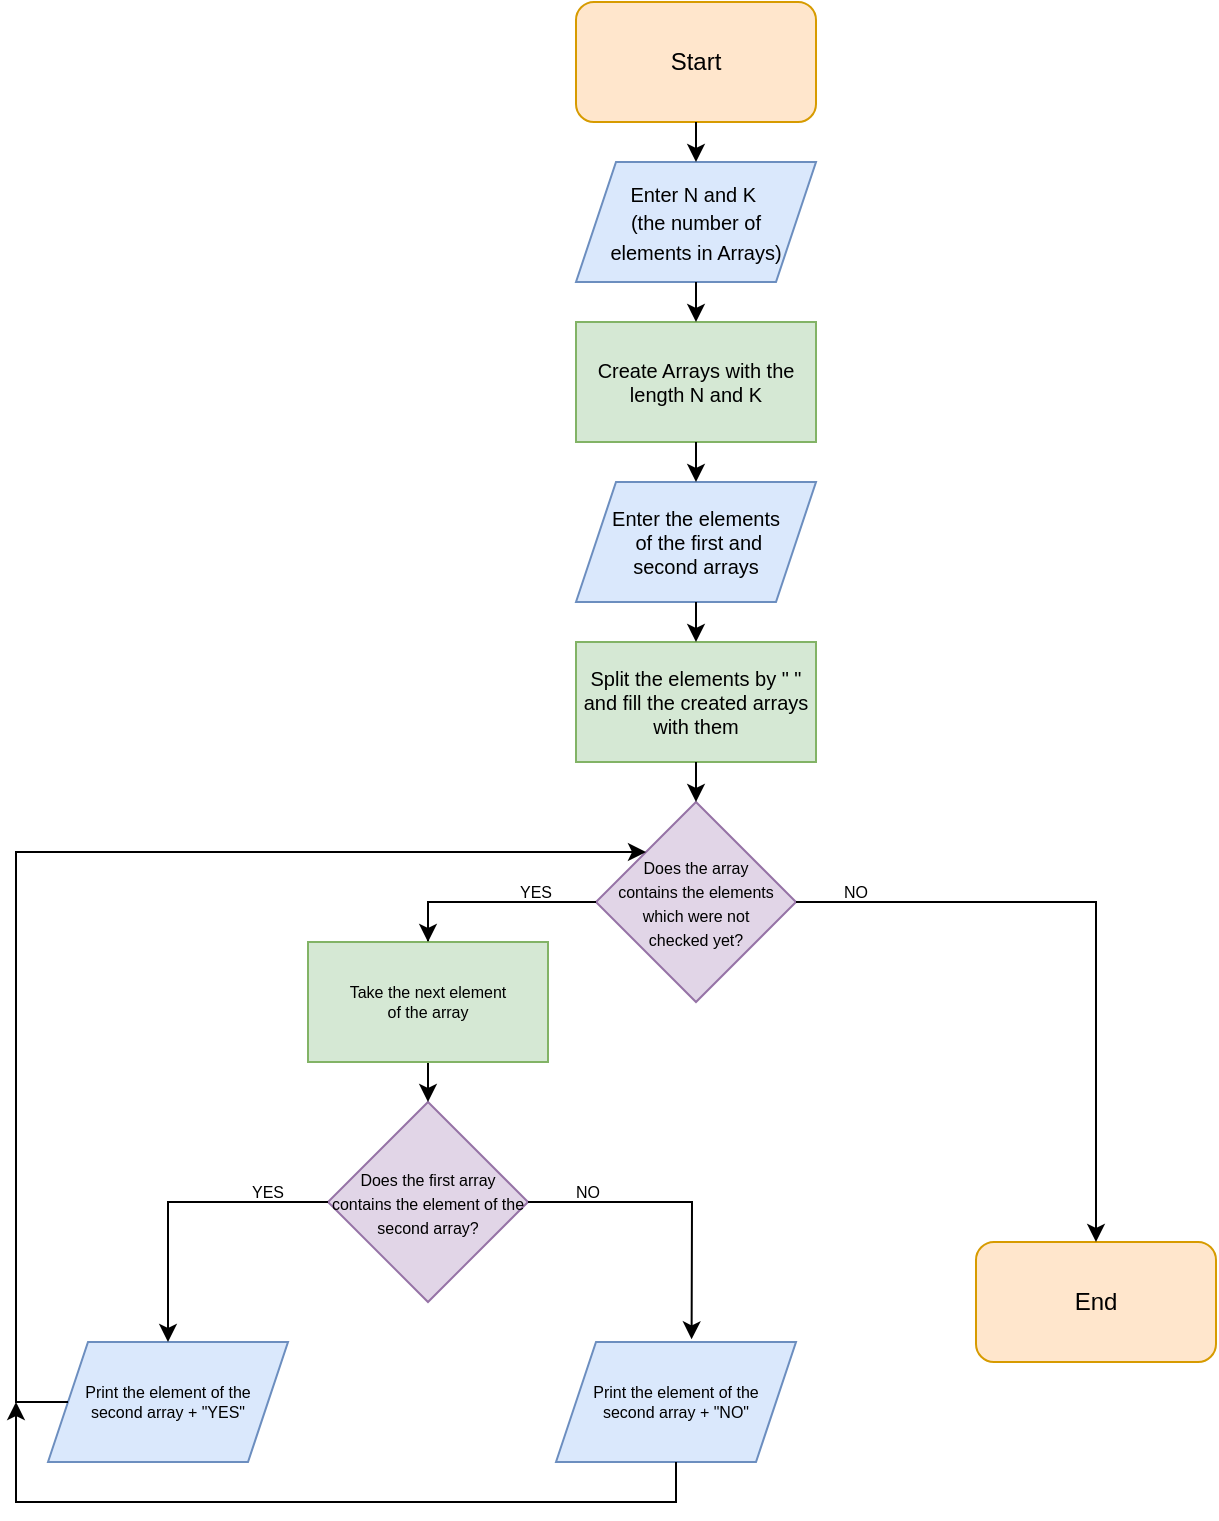 <mxfile version="16.5.2" type="device"><diagram id="yt1RaW-zpWW8V8I3UIOu" name="Page-1"><mxGraphModel dx="1175" dy="665" grid="1" gridSize="10" guides="1" tooltips="1" connect="1" arrows="1" fold="1" page="1" pageScale="1" pageWidth="827" pageHeight="1169" math="0" shadow="0"><root><mxCell id="0"/><mxCell id="1" parent="0"/><mxCell id="r1zsvRhrHQdxiAx01gvf-1" value="Start" style="rounded=1;whiteSpace=wrap;html=1;fillColor=#ffe6cc;strokeColor=#d79b00;" vertex="1" parent="1"><mxGeometry x="360" y="30" width="120" height="60" as="geometry"/></mxCell><mxCell id="r1zsvRhrHQdxiAx01gvf-2" value="End" style="rounded=1;whiteSpace=wrap;html=1;fillColor=#ffe6cc;strokeColor=#d79b00;" vertex="1" parent="1"><mxGeometry x="560" y="650" width="120" height="60" as="geometry"/></mxCell><mxCell id="r1zsvRhrHQdxiAx01gvf-3" value="&lt;font style=&quot;font-size: 10px&quot;&gt;Enter N and K&amp;nbsp;&lt;br&gt;(the number of &lt;br&gt;elements in Arrays)&lt;/font&gt;" style="shape=parallelogram;perimeter=parallelogramPerimeter;whiteSpace=wrap;html=1;fixedSize=1;fillColor=#dae8fc;strokeColor=#6c8ebf;" vertex="1" parent="1"><mxGeometry x="360" y="110" width="120" height="60" as="geometry"/></mxCell><mxCell id="r1zsvRhrHQdxiAx01gvf-4" value="Create Arrays with the length N and K" style="rounded=0;whiteSpace=wrap;html=1;fontSize=10;fillColor=#d5e8d4;strokeColor=#82b366;" vertex="1" parent="1"><mxGeometry x="360" y="190" width="120" height="60" as="geometry"/></mxCell><mxCell id="r1zsvRhrHQdxiAx01gvf-5" value="Enter the elements&lt;br&gt;&amp;nbsp;of the first and &lt;br&gt;second arrays" style="shape=parallelogram;perimeter=parallelogramPerimeter;whiteSpace=wrap;html=1;fixedSize=1;fontSize=10;fillColor=#dae8fc;strokeColor=#6c8ebf;" vertex="1" parent="1"><mxGeometry x="360" y="270" width="120" height="60" as="geometry"/></mxCell><mxCell id="r1zsvRhrHQdxiAx01gvf-6" value="Split the elements by &quot; &quot; and fill the created arrays with them" style="rounded=0;whiteSpace=wrap;html=1;fontSize=10;fillColor=#d5e8d4;strokeColor=#82b366;" vertex="1" parent="1"><mxGeometry x="360" y="350" width="120" height="60" as="geometry"/></mxCell><mxCell id="r1zsvRhrHQdxiAx01gvf-8" value="&lt;font style=&quot;font-size: 8px&quot;&gt;Does the first array contains the element of the second array?&lt;/font&gt;" style="rhombus;whiteSpace=wrap;html=1;fontSize=10;fillColor=#e1d5e7;strokeColor=#9673a6;" vertex="1" parent="1"><mxGeometry x="236" y="580" width="100" height="100" as="geometry"/></mxCell><mxCell id="r1zsvRhrHQdxiAx01gvf-9" value="Print the element of the &lt;br&gt;second array + &quot;YES&quot;" style="shape=parallelogram;perimeter=parallelogramPerimeter;whiteSpace=wrap;html=1;fixedSize=1;fontSize=8;fillColor=#dae8fc;strokeColor=#6c8ebf;" vertex="1" parent="1"><mxGeometry x="96" y="700" width="120" height="60" as="geometry"/></mxCell><mxCell id="r1zsvRhrHQdxiAx01gvf-10" value="&lt;span style=&quot;color: rgb(0 , 0 , 0) ; font-family: &amp;#34;helvetica&amp;#34; ; font-size: 8px ; font-style: normal ; font-weight: 400 ; letter-spacing: normal ; text-align: center ; text-indent: 0px ; text-transform: none ; word-spacing: 0px ; display: inline ; float: none&quot;&gt;Print the element of the &lt;br&gt;second array + &quot;NO&quot;&lt;/span&gt;" style="shape=parallelogram;perimeter=parallelogramPerimeter;whiteSpace=wrap;html=1;fixedSize=1;fontSize=8;fillColor=#dae8fc;strokeColor=#6c8ebf;" vertex="1" parent="1"><mxGeometry x="350" y="700" width="120" height="60" as="geometry"/></mxCell><mxCell id="r1zsvRhrHQdxiAx01gvf-13" value="&lt;font style=&quot;font-size: 8px&quot;&gt;Does the array &lt;br&gt;contains the elements which&amp;nbsp;were not &lt;br&gt;checked yet?&lt;/font&gt;" style="rhombus;whiteSpace=wrap;html=1;fontSize=10;fillColor=#e1d5e7;strokeColor=#9673a6;" vertex="1" parent="1"><mxGeometry x="370" y="430" width="100" height="100" as="geometry"/></mxCell><mxCell id="r1zsvRhrHQdxiAx01gvf-14" value="" style="endArrow=classic;html=1;rounded=0;fontSize=8;entryX=0.5;entryY=0;entryDx=0;entryDy=0;exitX=0.5;exitY=1;exitDx=0;exitDy=0;" edge="1" parent="1" target="r1zsvRhrHQdxiAx01gvf-13"><mxGeometry width="50" height="50" relative="1" as="geometry"><mxPoint x="420" y="410" as="sourcePoint"/><mxPoint x="560" y="480" as="targetPoint"/></mxGeometry></mxCell><mxCell id="r1zsvRhrHQdxiAx01gvf-16" value="" style="endArrow=classic;html=1;rounded=0;fontSize=8;entryX=0.5;entryY=0;entryDx=0;entryDy=0;exitX=0.5;exitY=1;exitDx=0;exitDy=0;" edge="1" parent="1" source="r1zsvRhrHQdxiAx01gvf-4" target="r1zsvRhrHQdxiAx01gvf-5"><mxGeometry width="50" height="50" relative="1" as="geometry"><mxPoint x="510" y="360" as="sourcePoint"/><mxPoint x="560" y="310" as="targetPoint"/></mxGeometry></mxCell><mxCell id="r1zsvRhrHQdxiAx01gvf-17" value="" style="endArrow=classic;html=1;rounded=0;fontSize=8;entryX=0.5;entryY=0;entryDx=0;entryDy=0;exitX=0.5;exitY=1;exitDx=0;exitDy=0;" edge="1" parent="1" source="r1zsvRhrHQdxiAx01gvf-3" target="r1zsvRhrHQdxiAx01gvf-4"><mxGeometry width="50" height="50" relative="1" as="geometry"><mxPoint x="510" y="360" as="sourcePoint"/><mxPoint x="560" y="310" as="targetPoint"/></mxGeometry></mxCell><mxCell id="r1zsvRhrHQdxiAx01gvf-18" value="" style="endArrow=classic;html=1;rounded=0;fontSize=8;entryX=0.5;entryY=0;entryDx=0;entryDy=0;exitX=0.5;exitY=1;exitDx=0;exitDy=0;" edge="1" parent="1" source="r1zsvRhrHQdxiAx01gvf-1" target="r1zsvRhrHQdxiAx01gvf-3"><mxGeometry width="50" height="50" relative="1" as="geometry"><mxPoint x="510" y="360" as="sourcePoint"/><mxPoint x="560" y="310" as="targetPoint"/></mxGeometry></mxCell><mxCell id="r1zsvRhrHQdxiAx01gvf-19" value="" style="endArrow=classic;html=1;rounded=0;fontSize=8;entryX=0.5;entryY=0;entryDx=0;entryDy=0;exitX=0;exitY=0.5;exitDx=0;exitDy=0;" edge="1" parent="1" source="r1zsvRhrHQdxiAx01gvf-13" target="r1zsvRhrHQdxiAx01gvf-8"><mxGeometry width="50" height="50" relative="1" as="geometry"><mxPoint x="510" y="690" as="sourcePoint"/><mxPoint x="560" y="640" as="targetPoint"/><Array as="points"><mxPoint x="286" y="480"/></Array></mxGeometry></mxCell><mxCell id="r1zsvRhrHQdxiAx01gvf-20" value="" style="endArrow=classic;html=1;rounded=0;fontSize=8;entryX=0.565;entryY=-0.022;entryDx=0;entryDy=0;entryPerimeter=0;exitX=1;exitY=0.5;exitDx=0;exitDy=0;" edge="1" parent="1" source="r1zsvRhrHQdxiAx01gvf-8" target="r1zsvRhrHQdxiAx01gvf-10"><mxGeometry width="50" height="50" relative="1" as="geometry"><mxPoint x="506" y="740" as="sourcePoint"/><mxPoint x="556" y="690" as="targetPoint"/><Array as="points"><mxPoint x="418" y="630"/></Array></mxGeometry></mxCell><mxCell id="r1zsvRhrHQdxiAx01gvf-21" value="" style="endArrow=classic;html=1;rounded=0;fontSize=8;entryX=0.5;entryY=0;entryDx=0;entryDy=0;exitX=0;exitY=0.5;exitDx=0;exitDy=0;" edge="1" parent="1" source="r1zsvRhrHQdxiAx01gvf-8" target="r1zsvRhrHQdxiAx01gvf-9"><mxGeometry width="50" height="50" relative="1" as="geometry"><mxPoint x="506" y="740" as="sourcePoint"/><mxPoint x="556" y="690" as="targetPoint"/><Array as="points"><mxPoint x="156" y="630"/></Array></mxGeometry></mxCell><mxCell id="r1zsvRhrHQdxiAx01gvf-22" value="" style="endArrow=classic;html=1;rounded=0;fontSize=8;entryX=0;entryY=0;entryDx=0;entryDy=0;exitX=0;exitY=0.5;exitDx=0;exitDy=0;" edge="1" parent="1" source="r1zsvRhrHQdxiAx01gvf-9" target="r1zsvRhrHQdxiAx01gvf-13"><mxGeometry width="50" height="50" relative="1" as="geometry"><mxPoint x="510" y="690" as="sourcePoint"/><mxPoint x="560" y="640" as="targetPoint"/><Array as="points"><mxPoint x="80" y="730"/><mxPoint x="80" y="680"/><mxPoint x="80" y="455"/></Array></mxGeometry></mxCell><mxCell id="r1zsvRhrHQdxiAx01gvf-23" value="" style="endArrow=classic;html=1;rounded=0;fontSize=8;exitX=0.5;exitY=1;exitDx=0;exitDy=0;" edge="1" parent="1" source="r1zsvRhrHQdxiAx01gvf-10"><mxGeometry width="50" height="50" relative="1" as="geometry"><mxPoint x="506" y="740" as="sourcePoint"/><mxPoint x="80" y="730" as="targetPoint"/><Array as="points"><mxPoint x="410" y="780"/><mxPoint x="80" y="780"/></Array></mxGeometry></mxCell><mxCell id="r1zsvRhrHQdxiAx01gvf-24" value="" style="endArrow=classic;html=1;rounded=0;fontSize=8;entryX=0.5;entryY=0;entryDx=0;entryDy=0;exitX=1;exitY=0.5;exitDx=0;exitDy=0;" edge="1" parent="1" source="r1zsvRhrHQdxiAx01gvf-13" target="r1zsvRhrHQdxiAx01gvf-2"><mxGeometry width="50" height="50" relative="1" as="geometry"><mxPoint x="510" y="690" as="sourcePoint"/><mxPoint x="560" y="640" as="targetPoint"/><Array as="points"><mxPoint x="620" y="480"/></Array></mxGeometry></mxCell><mxCell id="r1zsvRhrHQdxiAx01gvf-25" value="Take the next element &lt;br&gt;of the array" style="rounded=0;whiteSpace=wrap;html=1;labelBackgroundColor=none;fontSize=8;fillColor=#d5e8d4;strokeColor=#82b366;" vertex="1" parent="1"><mxGeometry x="226" y="500" width="120" height="60" as="geometry"/></mxCell><mxCell id="r1zsvRhrHQdxiAx01gvf-26" value="" style="endArrow=classic;html=1;rounded=0;fontSize=8;exitX=0;exitY=0.5;exitDx=0;exitDy=0;entryX=0.5;entryY=0;entryDx=0;entryDy=0;" edge="1" parent="1" source="r1zsvRhrHQdxiAx01gvf-13" target="r1zsvRhrHQdxiAx01gvf-25"><mxGeometry width="50" height="50" relative="1" as="geometry"><mxPoint x="510" y="690" as="sourcePoint"/><mxPoint x="560" y="640" as="targetPoint"/><Array as="points"><mxPoint x="286" y="480"/></Array></mxGeometry></mxCell><mxCell id="r1zsvRhrHQdxiAx01gvf-27" value="" style="endArrow=classic;html=1;rounded=0;fontSize=8;entryX=0.5;entryY=0;entryDx=0;entryDy=0;exitX=0.5;exitY=1;exitDx=0;exitDy=0;" edge="1" parent="1" source="r1zsvRhrHQdxiAx01gvf-5" target="r1zsvRhrHQdxiAx01gvf-6"><mxGeometry width="50" height="50" relative="1" as="geometry"><mxPoint x="430" y="260" as="sourcePoint"/><mxPoint x="430" y="280" as="targetPoint"/></mxGeometry></mxCell><mxCell id="r1zsvRhrHQdxiAx01gvf-28" value="YES" style="text;html=1;strokeColor=none;fillColor=none;align=center;verticalAlign=middle;whiteSpace=wrap;rounded=0;labelBackgroundColor=none;fontSize=8;" vertex="1" parent="1"><mxGeometry x="310" y="460" width="60" height="30" as="geometry"/></mxCell><mxCell id="r1zsvRhrHQdxiAx01gvf-29" value="YES" style="text;html=1;strokeColor=none;fillColor=none;align=center;verticalAlign=middle;whiteSpace=wrap;rounded=0;labelBackgroundColor=none;fontSize=8;" vertex="1" parent="1"><mxGeometry x="176" y="610" width="60" height="30" as="geometry"/></mxCell><mxCell id="r1zsvRhrHQdxiAx01gvf-30" value="NO" style="text;html=1;strokeColor=none;fillColor=none;align=center;verticalAlign=middle;whiteSpace=wrap;rounded=0;labelBackgroundColor=none;fontSize=8;" vertex="1" parent="1"><mxGeometry x="336" y="610" width="60" height="30" as="geometry"/></mxCell><mxCell id="r1zsvRhrHQdxiAx01gvf-33" value="NO" style="text;html=1;strokeColor=none;fillColor=none;align=center;verticalAlign=middle;whiteSpace=wrap;rounded=0;labelBackgroundColor=none;fontSize=8;" vertex="1" parent="1"><mxGeometry x="470" y="460" width="60" height="30" as="geometry"/></mxCell></root></mxGraphModel></diagram></mxfile>
